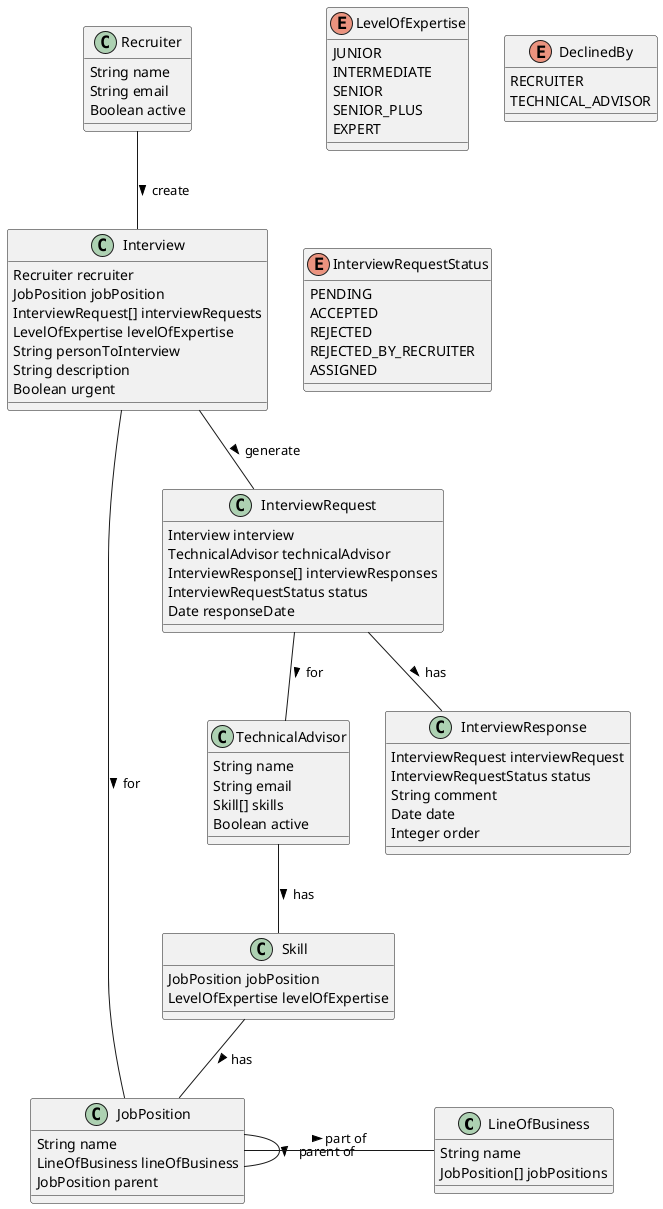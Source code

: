 @startuml
class LineOfBusiness {
  String name
  JobPosition[] jobPositions
}

class JobPosition {
  String name
  LineOfBusiness lineOfBusiness
  JobPosition parent
}

class TechnicalAdvisor {
  String name
  String email
  Skill[] skills
  Boolean active
}

class Recruiter {
  String name
  String email
  Boolean active
}

enum LevelOfExpertise {
    JUNIOR
    INTERMEDIATE
    SENIOR
    SENIOR_PLUS
    EXPERT
}

class Skill {
    JobPosition jobPosition
    LevelOfExpertise levelOfExpertise
}

class Interview {
    Recruiter recruiter
    JobPosition jobPosition
    InterviewRequest[] interviewRequests
    LevelOfExpertise levelOfExpertise
    String personToInterview
    String description
    Boolean urgent
}

class InterviewRequest {
    Interview interview
    TechnicalAdvisor technicalAdvisor
    InterviewResponse[] interviewResponses
    InterviewRequestStatus status
    Date responseDate
}

class InterviewResponse {
    InterviewRequest interviewRequest
    InterviewRequestStatus status
    String comment
    Date date
    Integer order
}

enum DeclinedBy {
    RECRUITER
    TECHNICAL_ADVISOR
}

enum InterviewRequestStatus {
    PENDING
    ACCEPTED
    REJECTED
    REJECTED_BY_RECRUITER
    ASSIGNED
}

JobPosition - JobPosition : parent of >
JobPosition - LineOfBusiness : part of >
TechnicalAdvisor -- Skill : has >
Skill -- JobPosition : has >
Recruiter -- Interview : create >
Interview -- JobPosition : for >
Interview -- InterviewRequest : generate >
InterviewRequest -- InterviewResponse : has >
InterviewRequest -- TechnicalAdvisor : for >
@enduml